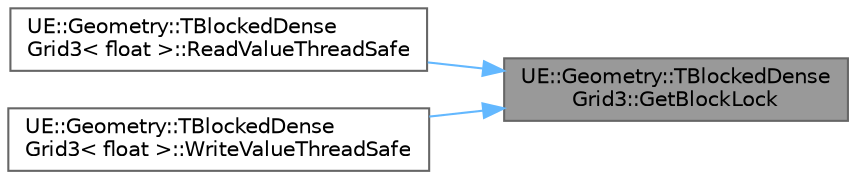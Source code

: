 digraph "UE::Geometry::TBlockedDenseGrid3::GetBlockLock"
{
 // INTERACTIVE_SVG=YES
 // LATEX_PDF_SIZE
  bgcolor="transparent";
  edge [fontname=Helvetica,fontsize=10,labelfontname=Helvetica,labelfontsize=10];
  node [fontname=Helvetica,fontsize=10,shape=box,height=0.2,width=0.4];
  rankdir="RL";
  Node1 [id="Node000001",label="UE::Geometry::TBlockedDense\lGrid3::GetBlockLock",height=0.2,width=0.4,color="gray40", fillcolor="grey60", style="filled", fontcolor="black",tooltip=" "];
  Node1 -> Node2 [id="edge1_Node000001_Node000002",dir="back",color="steelblue1",style="solid",tooltip=" "];
  Node2 [id="Node000002",label="UE::Geometry::TBlockedDense\lGrid3\< float \>::ReadValueThreadSafe",height=0.2,width=0.4,color="grey40", fillcolor="white", style="filled",URL="$d8/d71/classUE_1_1Geometry_1_1TBlockedDenseGrid3.html#a0289a6cdaa628f66e6b62bd47de509d7",tooltip=" "];
  Node1 -> Node3 [id="edge2_Node000001_Node000003",dir="back",color="steelblue1",style="solid",tooltip=" "];
  Node3 [id="Node000003",label="UE::Geometry::TBlockedDense\lGrid3\< float \>::WriteValueThreadSafe",height=0.2,width=0.4,color="grey40", fillcolor="white", style="filled",URL="$d8/d71/classUE_1_1Geometry_1_1TBlockedDenseGrid3.html#ac402e18a73f953e0e1c731f21c07f84e",tooltip=" "];
}
